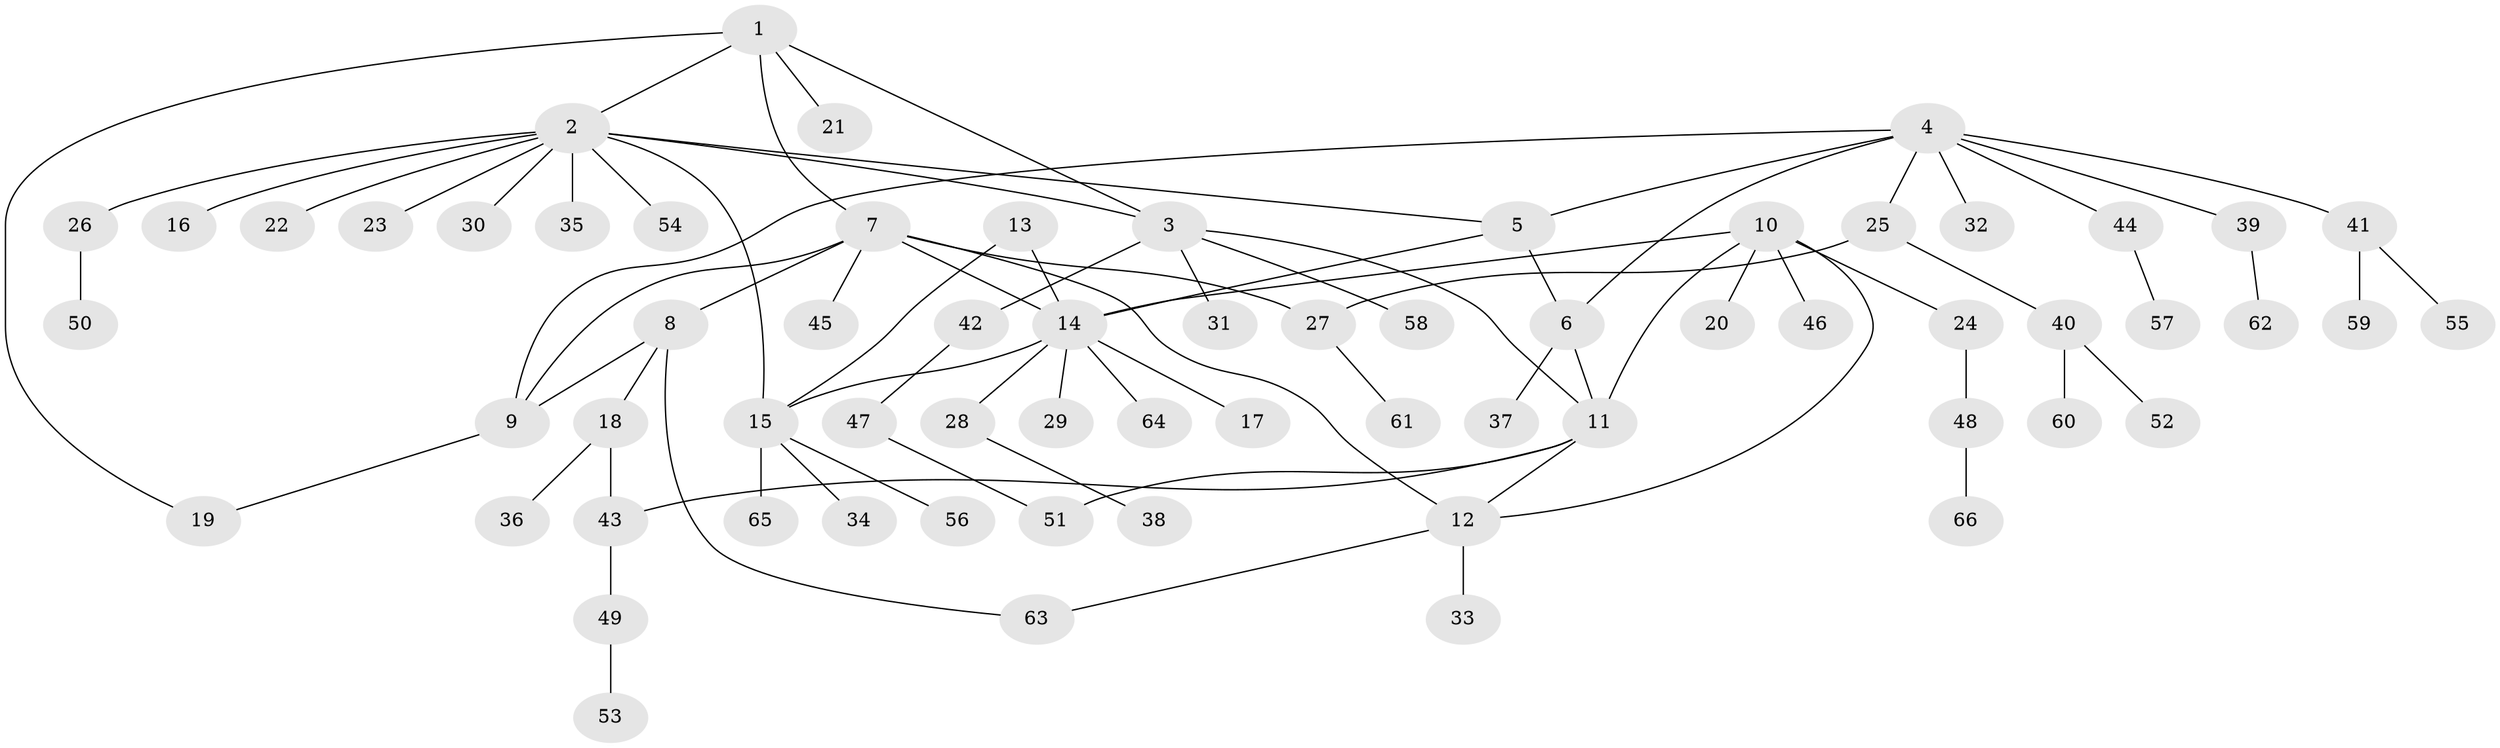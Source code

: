 // Generated by graph-tools (version 1.1) at 2025/16/03/09/25 04:16:06]
// undirected, 66 vertices, 81 edges
graph export_dot {
graph [start="1"]
  node [color=gray90,style=filled];
  1;
  2;
  3;
  4;
  5;
  6;
  7;
  8;
  9;
  10;
  11;
  12;
  13;
  14;
  15;
  16;
  17;
  18;
  19;
  20;
  21;
  22;
  23;
  24;
  25;
  26;
  27;
  28;
  29;
  30;
  31;
  32;
  33;
  34;
  35;
  36;
  37;
  38;
  39;
  40;
  41;
  42;
  43;
  44;
  45;
  46;
  47;
  48;
  49;
  50;
  51;
  52;
  53;
  54;
  55;
  56;
  57;
  58;
  59;
  60;
  61;
  62;
  63;
  64;
  65;
  66;
  1 -- 2;
  1 -- 3;
  1 -- 7;
  1 -- 19;
  1 -- 21;
  2 -- 3;
  2 -- 5;
  2 -- 15;
  2 -- 16;
  2 -- 22;
  2 -- 23;
  2 -- 26;
  2 -- 30;
  2 -- 35;
  2 -- 54;
  3 -- 11;
  3 -- 31;
  3 -- 42;
  3 -- 58;
  4 -- 5;
  4 -- 6;
  4 -- 9;
  4 -- 25;
  4 -- 32;
  4 -- 39;
  4 -- 41;
  4 -- 44;
  5 -- 6;
  5 -- 14;
  6 -- 11;
  6 -- 37;
  7 -- 8;
  7 -- 9;
  7 -- 12;
  7 -- 14;
  7 -- 27;
  7 -- 45;
  8 -- 9;
  8 -- 18;
  8 -- 63;
  9 -- 19;
  10 -- 11;
  10 -- 12;
  10 -- 14;
  10 -- 20;
  10 -- 24;
  10 -- 46;
  11 -- 12;
  11 -- 43;
  11 -- 51;
  12 -- 33;
  12 -- 63;
  13 -- 14;
  13 -- 15;
  14 -- 15;
  14 -- 17;
  14 -- 28;
  14 -- 29;
  14 -- 64;
  15 -- 34;
  15 -- 56;
  15 -- 65;
  18 -- 36;
  18 -- 43;
  24 -- 48;
  25 -- 27;
  25 -- 40;
  26 -- 50;
  27 -- 61;
  28 -- 38;
  39 -- 62;
  40 -- 52;
  40 -- 60;
  41 -- 55;
  41 -- 59;
  42 -- 47;
  43 -- 49;
  44 -- 57;
  47 -- 51;
  48 -- 66;
  49 -- 53;
}
